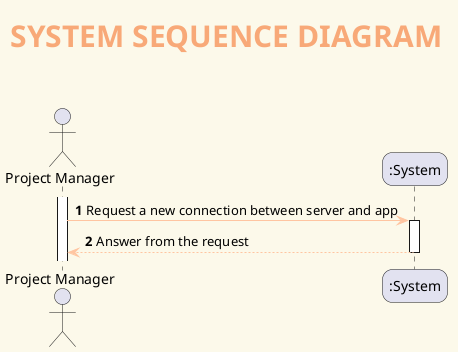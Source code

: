 @startuml
' ======= layout =========
skinparam backgroundColor #fcf9ea
skinparam titleBorderRoundCorner 15
skinparam titleFontSize 30
skinparam classAttributeIconSize 0
skinparam titleFontName Arial Black
skinparam titleFontColor #f8a978
skinparam roundcorner 20
skinparam stereotypeCBackgroundColor ffc5a1
skinparam class {

ArrowColor ffc5a1
BorderColor White
BackgroundColor badfdb
}


' ======= title =========
title <b>SYSTEM SEQUENCE DIAGRAM\n
autonumber
actor "Project Manager" as Man
activate Man
Man -> ":System" : Request a new connection between server and app
activate ":System"
Man <-- ":System": Answer from the request
deactivate ":System"

@enduml